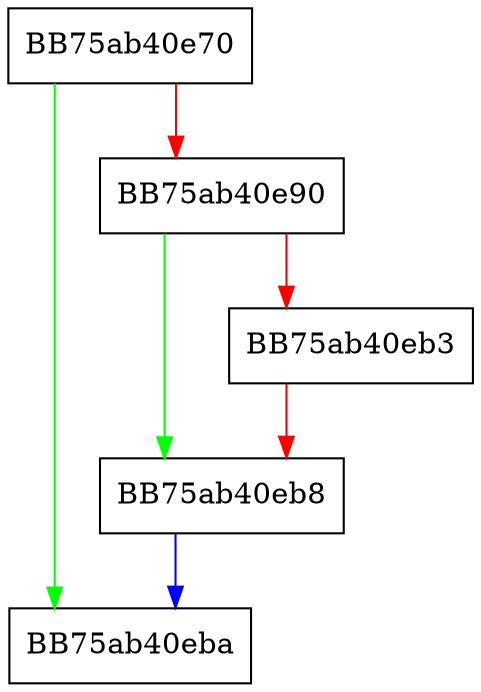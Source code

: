 digraph GetPEExports {
  node [shape="box"];
  graph [splines=ortho];
  BB75ab40e70 -> BB75ab40eba [color="green"];
  BB75ab40e70 -> BB75ab40e90 [color="red"];
  BB75ab40e90 -> BB75ab40eb8 [color="green"];
  BB75ab40e90 -> BB75ab40eb3 [color="red"];
  BB75ab40eb3 -> BB75ab40eb8 [color="red"];
  BB75ab40eb8 -> BB75ab40eba [color="blue"];
}